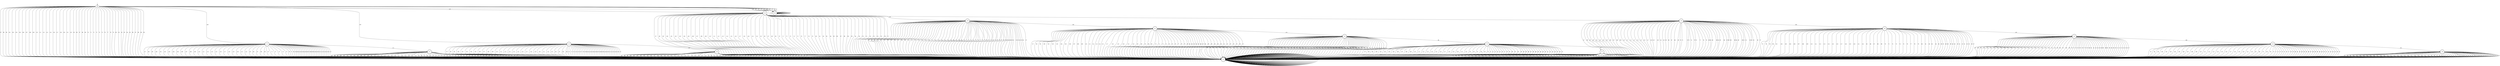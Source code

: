 digraph fa {
	110 [label=110]
	111 [label=111]
	112 [label=112]
	113 [label=113]
	114 [label=114]
	115 [label=115]
	116 [label=116]
	117 [label=117]
	118 [label=118]
	119 [label=119]
	120 [label=120]
	121 [label=121]
	122 [label=122]
	123 [label=123]
	124 [label=124]
	125 [label=125]
	126 [label=126]
	127 [label=127]
	110
	111 [shape=doublecircle]
	112 [shape=doublecircle]
	113 [shape=doublecircle]
	114 [shape=doublecircle]
	115 [shape=doublecircle]
	116 [shape=doublecircle]
	117 [shape=doublecircle]
	118 [shape=doublecircle]
	119 [shape=doublecircle]
	120 [shape=doublecircle]
	121 [shape=doublecircle]
	122 [shape=doublecircle]
	123 [shape=doublecircle]
	124 [shape=doublecircle]
	125 [shape=doublecircle]
	126 [shape=doublecircle]
	127 [shape=doublecircle]
	110 -> 111 [label=97]
	110 -> 111 [label=98]
	110 -> 111 [label=99]
	110 -> 112 [label=100]
	110 -> 111 [label=101]
	110 -> 111 [label=102]
	110 -> 111 [label=103]
	110 -> 111 [label=104]
	110 -> 113 [label=105]
	110 -> 111 [label=106]
	110 -> 111 [label=107]
	110 -> 111 [label=108]
	110 -> 111 [label=109]
	110 -> 111 [label=110]
	110 -> 111 [label=111]
	110 -> 111 [label=112]
	110 -> 111 [label=113]
	110 -> 111 [label=114]
	110 -> 114 [label=115]
	110 -> 111 [label=116]
	110 -> 111 [label=117]
	110 -> 111 [label=118]
	110 -> 115 [label=119]
	110 -> 111 [label=120]
	110 -> 111 [label=121]
	110 -> 111 [label=122]
	110 -> 111 [label=65]
	110 -> 111 [label=66]
	110 -> 111 [label=67]
	110 -> 111 [label=68]
	110 -> 111 [label=69]
	110 -> 111 [label=70]
	110 -> 111 [label=71]
	110 -> 111 [label=72]
	110 -> 111 [label=73]
	110 -> 111 [label=74]
	110 -> 111 [label=75]
	110 -> 111 [label=76]
	110 -> 111 [label=77]
	110 -> 111 [label=78]
	110 -> 111 [label=79]
	110 -> 111 [label=80]
	110 -> 111 [label=81]
	110 -> 111 [label=82]
	110 -> 111 [label=83]
	110 -> 111 [label=84]
	110 -> 111 [label=85]
	110 -> 111 [label=86]
	110 -> 111 [label=87]
	110 -> 111 [label=88]
	110 -> 111 [label=89]
	110 -> 111 [label=90]
	110 -> 116 [label=48]
	110 -> 116 [label=49]
	110 -> 116 [label=50]
	110 -> 116 [label=51]
	110 -> 116 [label=52]
	110 -> 116 [label=53]
	110 -> 116 [label=54]
	110 -> 116 [label=55]
	110 -> 116 [label=56]
	110 -> 116 [label=57]
	111 -> 111 [label=97]
	111 -> 111 [label=98]
	111 -> 111 [label=99]
	111 -> 111 [label=100]
	111 -> 111 [label=101]
	111 -> 111 [label=102]
	111 -> 111 [label=103]
	111 -> 111 [label=104]
	111 -> 111 [label=105]
	111 -> 111 [label=106]
	111 -> 111 [label=107]
	111 -> 111 [label=108]
	111 -> 111 [label=109]
	111 -> 111 [label=110]
	111 -> 111 [label=111]
	111 -> 111 [label=112]
	111 -> 111 [label=113]
	111 -> 111 [label=114]
	111 -> 111 [label=115]
	111 -> 111 [label=116]
	111 -> 111 [label=117]
	111 -> 111 [label=118]
	111 -> 111 [label=119]
	111 -> 111 [label=120]
	111 -> 111 [label=121]
	111 -> 111 [label=122]
	111 -> 111 [label=65]
	111 -> 111 [label=66]
	111 -> 111 [label=67]
	111 -> 111 [label=68]
	111 -> 111 [label=69]
	111 -> 111 [label=70]
	111 -> 111 [label=71]
	111 -> 111 [label=72]
	111 -> 111 [label=73]
	111 -> 111 [label=74]
	111 -> 111 [label=75]
	111 -> 111 [label=76]
	111 -> 111 [label=77]
	111 -> 111 [label=78]
	111 -> 111 [label=79]
	111 -> 111 [label=80]
	111 -> 111 [label=81]
	111 -> 111 [label=82]
	111 -> 111 [label=83]
	111 -> 111 [label=84]
	111 -> 111 [label=85]
	111 -> 111 [label=86]
	111 -> 111 [label=87]
	111 -> 111 [label=88]
	111 -> 111 [label=89]
	111 -> 111 [label=90]
	111 -> 111 [label=48]
	111 -> 111 [label=49]
	111 -> 111 [label=50]
	111 -> 111 [label=51]
	111 -> 111 [label=52]
	111 -> 111 [label=53]
	111 -> 111 [label=54]
	111 -> 111 [label=55]
	111 -> 111 [label=56]
	111 -> 111 [label=57]
	112 -> 111 [label=97]
	112 -> 111 [label=98]
	112 -> 111 [label=99]
	112 -> 111 [label=100]
	112 -> 111 [label=101]
	112 -> 111 [label=102]
	112 -> 111 [label=103]
	112 -> 111 [label=104]
	112 -> 111 [label=105]
	112 -> 111 [label=106]
	112 -> 111 [label=107]
	112 -> 111 [label=108]
	112 -> 111 [label=109]
	112 -> 111 [label=110]
	112 -> 117 [label=111]
	112 -> 111 [label=112]
	112 -> 111 [label=113]
	112 -> 111 [label=114]
	112 -> 111 [label=115]
	112 -> 111 [label=116]
	112 -> 111 [label=117]
	112 -> 111 [label=118]
	112 -> 111 [label=119]
	112 -> 111 [label=120]
	112 -> 111 [label=121]
	112 -> 111 [label=122]
	112 -> 111 [label=65]
	112 -> 111 [label=66]
	112 -> 111 [label=67]
	112 -> 111 [label=68]
	112 -> 111 [label=69]
	112 -> 111 [label=70]
	112 -> 111 [label=71]
	112 -> 111 [label=72]
	112 -> 111 [label=73]
	112 -> 111 [label=74]
	112 -> 111 [label=75]
	112 -> 111 [label=76]
	112 -> 111 [label=77]
	112 -> 111 [label=78]
	112 -> 111 [label=79]
	112 -> 111 [label=80]
	112 -> 111 [label=81]
	112 -> 111 [label=82]
	112 -> 111 [label=83]
	112 -> 111 [label=84]
	112 -> 111 [label=85]
	112 -> 111 [label=86]
	112 -> 111 [label=87]
	112 -> 111 [label=88]
	112 -> 111 [label=89]
	112 -> 111 [label=90]
	112 -> 111 [label=48]
	112 -> 111 [label=49]
	112 -> 111 [label=50]
	112 -> 111 [label=51]
	112 -> 111 [label=52]
	112 -> 111 [label=53]
	112 -> 111 [label=54]
	112 -> 111 [label=55]
	112 -> 111 [label=56]
	112 -> 111 [label=57]
	113 -> 111 [label=97]
	113 -> 111 [label=98]
	113 -> 111 [label=99]
	113 -> 111 [label=100]
	113 -> 111 [label=101]
	113 -> 118 [label=102]
	113 -> 111 [label=103]
	113 -> 111 [label=104]
	113 -> 111 [label=105]
	113 -> 111 [label=106]
	113 -> 111 [label=107]
	113 -> 111 [label=108]
	113 -> 111 [label=109]
	113 -> 111 [label=110]
	113 -> 111 [label=111]
	113 -> 111 [label=112]
	113 -> 111 [label=113]
	113 -> 111 [label=114]
	113 -> 111 [label=115]
	113 -> 111 [label=116]
	113 -> 111 [label=117]
	113 -> 111 [label=118]
	113 -> 111 [label=119]
	113 -> 111 [label=120]
	113 -> 111 [label=121]
	113 -> 111 [label=122]
	113 -> 111 [label=65]
	113 -> 111 [label=66]
	113 -> 111 [label=67]
	113 -> 111 [label=68]
	113 -> 111 [label=69]
	113 -> 111 [label=70]
	113 -> 111 [label=71]
	113 -> 111 [label=72]
	113 -> 111 [label=73]
	113 -> 111 [label=74]
	113 -> 111 [label=75]
	113 -> 111 [label=76]
	113 -> 111 [label=77]
	113 -> 111 [label=78]
	113 -> 111 [label=79]
	113 -> 111 [label=80]
	113 -> 111 [label=81]
	113 -> 111 [label=82]
	113 -> 111 [label=83]
	113 -> 111 [label=84]
	113 -> 111 [label=85]
	113 -> 111 [label=86]
	113 -> 111 [label=87]
	113 -> 111 [label=88]
	113 -> 111 [label=89]
	113 -> 111 [label=90]
	113 -> 111 [label=48]
	113 -> 111 [label=49]
	113 -> 111 [label=50]
	113 -> 111 [label=51]
	113 -> 111 [label=52]
	113 -> 111 [label=53]
	113 -> 111 [label=54]
	113 -> 111 [label=55]
	113 -> 111 [label=56]
	113 -> 111 [label=57]
	114 -> 111 [label=97]
	114 -> 111 [label=98]
	114 -> 111 [label=99]
	114 -> 111 [label=100]
	114 -> 111 [label=101]
	114 -> 111 [label=102]
	114 -> 111 [label=103]
	114 -> 111 [label=104]
	114 -> 111 [label=105]
	114 -> 111 [label=106]
	114 -> 111 [label=107]
	114 -> 111 [label=108]
	114 -> 111 [label=109]
	114 -> 111 [label=110]
	114 -> 111 [label=111]
	114 -> 111 [label=112]
	114 -> 111 [label=113]
	114 -> 111 [label=114]
	114 -> 111 [label=115]
	114 -> 111 [label=116]
	114 -> 111 [label=117]
	114 -> 111 [label=118]
	114 -> 119 [label=119]
	114 -> 111 [label=120]
	114 -> 111 [label=121]
	114 -> 111 [label=122]
	114 -> 111 [label=65]
	114 -> 111 [label=66]
	114 -> 111 [label=67]
	114 -> 111 [label=68]
	114 -> 111 [label=69]
	114 -> 111 [label=70]
	114 -> 111 [label=71]
	114 -> 111 [label=72]
	114 -> 111 [label=73]
	114 -> 111 [label=74]
	114 -> 111 [label=75]
	114 -> 111 [label=76]
	114 -> 111 [label=77]
	114 -> 111 [label=78]
	114 -> 111 [label=79]
	114 -> 111 [label=80]
	114 -> 111 [label=81]
	114 -> 111 [label=82]
	114 -> 111 [label=83]
	114 -> 111 [label=84]
	114 -> 111 [label=85]
	114 -> 111 [label=86]
	114 -> 111 [label=87]
	114 -> 111 [label=88]
	114 -> 111 [label=89]
	114 -> 111 [label=90]
	114 -> 111 [label=48]
	114 -> 111 [label=49]
	114 -> 111 [label=50]
	114 -> 111 [label=51]
	114 -> 111 [label=52]
	114 -> 111 [label=53]
	114 -> 111 [label=54]
	114 -> 111 [label=55]
	114 -> 111 [label=56]
	114 -> 111 [label=57]
	115 -> 111 [label=97]
	115 -> 111 [label=98]
	115 -> 111 [label=99]
	115 -> 111 [label=100]
	115 -> 111 [label=101]
	115 -> 111 [label=102]
	115 -> 111 [label=103]
	115 -> 120 [label=104]
	115 -> 111 [label=105]
	115 -> 111 [label=106]
	115 -> 111 [label=107]
	115 -> 111 [label=108]
	115 -> 111 [label=109]
	115 -> 111 [label=110]
	115 -> 111 [label=111]
	115 -> 111 [label=112]
	115 -> 111 [label=113]
	115 -> 111 [label=114]
	115 -> 111 [label=115]
	115 -> 111 [label=116]
	115 -> 111 [label=117]
	115 -> 111 [label=118]
	115 -> 111 [label=119]
	115 -> 111 [label=120]
	115 -> 111 [label=121]
	115 -> 111 [label=122]
	115 -> 111 [label=65]
	115 -> 111 [label=66]
	115 -> 111 [label=67]
	115 -> 111 [label=68]
	115 -> 111 [label=69]
	115 -> 111 [label=70]
	115 -> 111 [label=71]
	115 -> 111 [label=72]
	115 -> 111 [label=73]
	115 -> 111 [label=74]
	115 -> 111 [label=75]
	115 -> 111 [label=76]
	115 -> 111 [label=77]
	115 -> 111 [label=78]
	115 -> 111 [label=79]
	115 -> 111 [label=80]
	115 -> 111 [label=81]
	115 -> 111 [label=82]
	115 -> 111 [label=83]
	115 -> 111 [label=84]
	115 -> 111 [label=85]
	115 -> 111 [label=86]
	115 -> 111 [label=87]
	115 -> 111 [label=88]
	115 -> 111 [label=89]
	115 -> 111 [label=90]
	115 -> 111 [label=48]
	115 -> 111 [label=49]
	115 -> 111 [label=50]
	115 -> 111 [label=51]
	115 -> 111 [label=52]
	115 -> 111 [label=53]
	115 -> 111 [label=54]
	115 -> 111 [label=55]
	115 -> 111 [label=56]
	115 -> 111 [label=57]
	116 -> 116 [label=48]
	116 -> 116 [label=49]
	116 -> 116 [label=50]
	116 -> 116 [label=51]
	116 -> 116 [label=52]
	116 -> 116 [label=53]
	116 -> 116 [label=54]
	116 -> 116 [label=55]
	116 -> 116 [label=56]
	116 -> 116 [label=57]
	117 -> 111 [label=97]
	117 -> 111 [label=98]
	117 -> 111 [label=99]
	117 -> 111 [label=100]
	117 -> 111 [label=101]
	117 -> 111 [label=102]
	117 -> 111 [label=103]
	117 -> 111 [label=104]
	117 -> 111 [label=105]
	117 -> 111 [label=106]
	117 -> 111 [label=107]
	117 -> 111 [label=108]
	117 -> 111 [label=109]
	117 -> 111 [label=110]
	117 -> 111 [label=111]
	117 -> 111 [label=112]
	117 -> 111 [label=113]
	117 -> 111 [label=114]
	117 -> 111 [label=115]
	117 -> 111 [label=116]
	117 -> 111 [label=117]
	117 -> 111 [label=118]
	117 -> 111 [label=119]
	117 -> 111 [label=120]
	117 -> 111 [label=121]
	117 -> 111 [label=122]
	117 -> 111 [label=65]
	117 -> 111 [label=66]
	117 -> 111 [label=67]
	117 -> 111 [label=68]
	117 -> 111 [label=69]
	117 -> 111 [label=70]
	117 -> 111 [label=71]
	117 -> 111 [label=72]
	117 -> 111 [label=73]
	117 -> 111 [label=74]
	117 -> 111 [label=75]
	117 -> 111 [label=76]
	117 -> 111 [label=77]
	117 -> 111 [label=78]
	117 -> 111 [label=79]
	117 -> 111 [label=80]
	117 -> 111 [label=81]
	117 -> 111 [label=82]
	117 -> 111 [label=83]
	117 -> 111 [label=84]
	117 -> 111 [label=85]
	117 -> 111 [label=86]
	117 -> 111 [label=87]
	117 -> 111 [label=88]
	117 -> 111 [label=89]
	117 -> 111 [label=90]
	117 -> 111 [label=48]
	117 -> 111 [label=49]
	117 -> 111 [label=50]
	117 -> 111 [label=51]
	117 -> 111 [label=52]
	117 -> 111 [label=53]
	117 -> 111 [label=54]
	117 -> 111 [label=55]
	117 -> 111 [label=56]
	117 -> 111 [label=57]
	118 -> 111 [label=97]
	118 -> 111 [label=98]
	118 -> 111 [label=99]
	118 -> 111 [label=100]
	118 -> 111 [label=101]
	118 -> 111 [label=102]
	118 -> 111 [label=103]
	118 -> 111 [label=104]
	118 -> 111 [label=105]
	118 -> 111 [label=106]
	118 -> 111 [label=107]
	118 -> 111 [label=108]
	118 -> 111 [label=109]
	118 -> 111 [label=110]
	118 -> 111 [label=111]
	118 -> 111 [label=112]
	118 -> 111 [label=113]
	118 -> 111 [label=114]
	118 -> 111 [label=115]
	118 -> 111 [label=116]
	118 -> 111 [label=117]
	118 -> 111 [label=118]
	118 -> 111 [label=119]
	118 -> 111 [label=120]
	118 -> 111 [label=121]
	118 -> 111 [label=122]
	118 -> 111 [label=65]
	118 -> 111 [label=66]
	118 -> 111 [label=67]
	118 -> 111 [label=68]
	118 -> 111 [label=69]
	118 -> 111 [label=70]
	118 -> 111 [label=71]
	118 -> 111 [label=72]
	118 -> 111 [label=73]
	118 -> 111 [label=74]
	118 -> 111 [label=75]
	118 -> 111 [label=76]
	118 -> 111 [label=77]
	118 -> 111 [label=78]
	118 -> 111 [label=79]
	118 -> 111 [label=80]
	118 -> 111 [label=81]
	118 -> 111 [label=82]
	118 -> 111 [label=83]
	118 -> 111 [label=84]
	118 -> 111 [label=85]
	118 -> 111 [label=86]
	118 -> 111 [label=87]
	118 -> 111 [label=88]
	118 -> 111 [label=89]
	118 -> 111 [label=90]
	118 -> 111 [label=48]
	118 -> 111 [label=49]
	118 -> 111 [label=50]
	118 -> 111 [label=51]
	118 -> 111 [label=52]
	118 -> 111 [label=53]
	118 -> 111 [label=54]
	118 -> 111 [label=55]
	118 -> 111 [label=56]
	118 -> 111 [label=57]
	119 -> 111 [label=97]
	119 -> 111 [label=98]
	119 -> 111 [label=99]
	119 -> 111 [label=100]
	119 -> 111 [label=101]
	119 -> 111 [label=102]
	119 -> 111 [label=103]
	119 -> 111 [label=104]
	119 -> 121 [label=105]
	119 -> 111 [label=106]
	119 -> 111 [label=107]
	119 -> 111 [label=108]
	119 -> 111 [label=109]
	119 -> 111 [label=110]
	119 -> 111 [label=111]
	119 -> 111 [label=112]
	119 -> 111 [label=113]
	119 -> 111 [label=114]
	119 -> 111 [label=115]
	119 -> 111 [label=116]
	119 -> 111 [label=117]
	119 -> 111 [label=118]
	119 -> 111 [label=119]
	119 -> 111 [label=120]
	119 -> 111 [label=121]
	119 -> 111 [label=122]
	119 -> 111 [label=65]
	119 -> 111 [label=66]
	119 -> 111 [label=67]
	119 -> 111 [label=68]
	119 -> 111 [label=69]
	119 -> 111 [label=70]
	119 -> 111 [label=71]
	119 -> 111 [label=72]
	119 -> 111 [label=73]
	119 -> 111 [label=74]
	119 -> 111 [label=75]
	119 -> 111 [label=76]
	119 -> 111 [label=77]
	119 -> 111 [label=78]
	119 -> 111 [label=79]
	119 -> 111 [label=80]
	119 -> 111 [label=81]
	119 -> 111 [label=82]
	119 -> 111 [label=83]
	119 -> 111 [label=84]
	119 -> 111 [label=85]
	119 -> 111 [label=86]
	119 -> 111 [label=87]
	119 -> 111 [label=88]
	119 -> 111 [label=89]
	119 -> 111 [label=90]
	119 -> 111 [label=48]
	119 -> 111 [label=49]
	119 -> 111 [label=50]
	119 -> 111 [label=51]
	119 -> 111 [label=52]
	119 -> 111 [label=53]
	119 -> 111 [label=54]
	119 -> 111 [label=55]
	119 -> 111 [label=56]
	119 -> 111 [label=57]
	120 -> 111 [label=97]
	120 -> 111 [label=98]
	120 -> 111 [label=99]
	120 -> 111 [label=100]
	120 -> 111 [label=101]
	120 -> 111 [label=102]
	120 -> 111 [label=103]
	120 -> 111 [label=104]
	120 -> 122 [label=105]
	120 -> 111 [label=106]
	120 -> 111 [label=107]
	120 -> 111 [label=108]
	120 -> 111 [label=109]
	120 -> 111 [label=110]
	120 -> 111 [label=111]
	120 -> 111 [label=112]
	120 -> 111 [label=113]
	120 -> 111 [label=114]
	120 -> 111 [label=115]
	120 -> 111 [label=116]
	120 -> 111 [label=117]
	120 -> 111 [label=118]
	120 -> 111 [label=119]
	120 -> 111 [label=120]
	120 -> 111 [label=121]
	120 -> 111 [label=122]
	120 -> 111 [label=65]
	120 -> 111 [label=66]
	120 -> 111 [label=67]
	120 -> 111 [label=68]
	120 -> 111 [label=69]
	120 -> 111 [label=70]
	120 -> 111 [label=71]
	120 -> 111 [label=72]
	120 -> 111 [label=73]
	120 -> 111 [label=74]
	120 -> 111 [label=75]
	120 -> 111 [label=76]
	120 -> 111 [label=77]
	120 -> 111 [label=78]
	120 -> 111 [label=79]
	120 -> 111 [label=80]
	120 -> 111 [label=81]
	120 -> 111 [label=82]
	120 -> 111 [label=83]
	120 -> 111 [label=84]
	120 -> 111 [label=85]
	120 -> 111 [label=86]
	120 -> 111 [label=87]
	120 -> 111 [label=88]
	120 -> 111 [label=89]
	120 -> 111 [label=90]
	120 -> 111 [label=48]
	120 -> 111 [label=49]
	120 -> 111 [label=50]
	120 -> 111 [label=51]
	120 -> 111 [label=52]
	120 -> 111 [label=53]
	120 -> 111 [label=54]
	120 -> 111 [label=55]
	120 -> 111 [label=56]
	120 -> 111 [label=57]
	121 -> 111 [label=97]
	121 -> 111 [label=98]
	121 -> 111 [label=99]
	121 -> 111 [label=100]
	121 -> 111 [label=101]
	121 -> 111 [label=102]
	121 -> 111 [label=103]
	121 -> 111 [label=104]
	121 -> 111 [label=105]
	121 -> 111 [label=106]
	121 -> 111 [label=107]
	121 -> 111 [label=108]
	121 -> 111 [label=109]
	121 -> 111 [label=110]
	121 -> 111 [label=111]
	121 -> 111 [label=112]
	121 -> 111 [label=113]
	121 -> 111 [label=114]
	121 -> 111 [label=115]
	121 -> 123 [label=116]
	121 -> 111 [label=117]
	121 -> 111 [label=118]
	121 -> 111 [label=119]
	121 -> 111 [label=120]
	121 -> 111 [label=121]
	121 -> 111 [label=122]
	121 -> 111 [label=65]
	121 -> 111 [label=66]
	121 -> 111 [label=67]
	121 -> 111 [label=68]
	121 -> 111 [label=69]
	121 -> 111 [label=70]
	121 -> 111 [label=71]
	121 -> 111 [label=72]
	121 -> 111 [label=73]
	121 -> 111 [label=74]
	121 -> 111 [label=75]
	121 -> 111 [label=76]
	121 -> 111 [label=77]
	121 -> 111 [label=78]
	121 -> 111 [label=79]
	121 -> 111 [label=80]
	121 -> 111 [label=81]
	121 -> 111 [label=82]
	121 -> 111 [label=83]
	121 -> 111 [label=84]
	121 -> 111 [label=85]
	121 -> 111 [label=86]
	121 -> 111 [label=87]
	121 -> 111 [label=88]
	121 -> 111 [label=89]
	121 -> 111 [label=90]
	121 -> 111 [label=48]
	121 -> 111 [label=49]
	121 -> 111 [label=50]
	121 -> 111 [label=51]
	121 -> 111 [label=52]
	121 -> 111 [label=53]
	121 -> 111 [label=54]
	121 -> 111 [label=55]
	121 -> 111 [label=56]
	121 -> 111 [label=57]
	122 -> 111 [label=97]
	122 -> 111 [label=98]
	122 -> 111 [label=99]
	122 -> 111 [label=100]
	122 -> 111 [label=101]
	122 -> 111 [label=102]
	122 -> 111 [label=103]
	122 -> 111 [label=104]
	122 -> 111 [label=105]
	122 -> 111 [label=106]
	122 -> 111 [label=107]
	122 -> 124 [label=108]
	122 -> 111 [label=109]
	122 -> 111 [label=110]
	122 -> 111 [label=111]
	122 -> 111 [label=112]
	122 -> 111 [label=113]
	122 -> 111 [label=114]
	122 -> 111 [label=115]
	122 -> 111 [label=116]
	122 -> 111 [label=117]
	122 -> 111 [label=118]
	122 -> 111 [label=119]
	122 -> 111 [label=120]
	122 -> 111 [label=121]
	122 -> 111 [label=122]
	122 -> 111 [label=65]
	122 -> 111 [label=66]
	122 -> 111 [label=67]
	122 -> 111 [label=68]
	122 -> 111 [label=69]
	122 -> 111 [label=70]
	122 -> 111 [label=71]
	122 -> 111 [label=72]
	122 -> 111 [label=73]
	122 -> 111 [label=74]
	122 -> 111 [label=75]
	122 -> 111 [label=76]
	122 -> 111 [label=77]
	122 -> 111 [label=78]
	122 -> 111 [label=79]
	122 -> 111 [label=80]
	122 -> 111 [label=81]
	122 -> 111 [label=82]
	122 -> 111 [label=83]
	122 -> 111 [label=84]
	122 -> 111 [label=85]
	122 -> 111 [label=86]
	122 -> 111 [label=87]
	122 -> 111 [label=88]
	122 -> 111 [label=89]
	122 -> 111 [label=90]
	122 -> 111 [label=48]
	122 -> 111 [label=49]
	122 -> 111 [label=50]
	122 -> 111 [label=51]
	122 -> 111 [label=52]
	122 -> 111 [label=53]
	122 -> 111 [label=54]
	122 -> 111 [label=55]
	122 -> 111 [label=56]
	122 -> 111 [label=57]
	123 -> 111 [label=97]
	123 -> 111 [label=98]
	123 -> 125 [label=99]
	123 -> 111 [label=100]
	123 -> 111 [label=101]
	123 -> 111 [label=102]
	123 -> 111 [label=103]
	123 -> 111 [label=104]
	123 -> 111 [label=105]
	123 -> 111 [label=106]
	123 -> 111 [label=107]
	123 -> 111 [label=108]
	123 -> 111 [label=109]
	123 -> 111 [label=110]
	123 -> 111 [label=111]
	123 -> 111 [label=112]
	123 -> 111 [label=113]
	123 -> 111 [label=114]
	123 -> 111 [label=115]
	123 -> 111 [label=116]
	123 -> 111 [label=117]
	123 -> 111 [label=118]
	123 -> 111 [label=119]
	123 -> 111 [label=120]
	123 -> 111 [label=121]
	123 -> 111 [label=122]
	123 -> 111 [label=65]
	123 -> 111 [label=66]
	123 -> 111 [label=67]
	123 -> 111 [label=68]
	123 -> 111 [label=69]
	123 -> 111 [label=70]
	123 -> 111 [label=71]
	123 -> 111 [label=72]
	123 -> 111 [label=73]
	123 -> 111 [label=74]
	123 -> 111 [label=75]
	123 -> 111 [label=76]
	123 -> 111 [label=77]
	123 -> 111 [label=78]
	123 -> 111 [label=79]
	123 -> 111 [label=80]
	123 -> 111 [label=81]
	123 -> 111 [label=82]
	123 -> 111 [label=83]
	123 -> 111 [label=84]
	123 -> 111 [label=85]
	123 -> 111 [label=86]
	123 -> 111 [label=87]
	123 -> 111 [label=88]
	123 -> 111 [label=89]
	123 -> 111 [label=90]
	123 -> 111 [label=48]
	123 -> 111 [label=49]
	123 -> 111 [label=50]
	123 -> 111 [label=51]
	123 -> 111 [label=52]
	123 -> 111 [label=53]
	123 -> 111 [label=54]
	123 -> 111 [label=55]
	123 -> 111 [label=56]
	123 -> 111 [label=57]
	124 -> 111 [label=97]
	124 -> 111 [label=98]
	124 -> 111 [label=99]
	124 -> 111 [label=100]
	124 -> 126 [label=101]
	124 -> 111 [label=102]
	124 -> 111 [label=103]
	124 -> 111 [label=104]
	124 -> 111 [label=105]
	124 -> 111 [label=106]
	124 -> 111 [label=107]
	124 -> 111 [label=108]
	124 -> 111 [label=109]
	124 -> 111 [label=110]
	124 -> 111 [label=111]
	124 -> 111 [label=112]
	124 -> 111 [label=113]
	124 -> 111 [label=114]
	124 -> 111 [label=115]
	124 -> 111 [label=116]
	124 -> 111 [label=117]
	124 -> 111 [label=118]
	124 -> 111 [label=119]
	124 -> 111 [label=120]
	124 -> 111 [label=121]
	124 -> 111 [label=122]
	124 -> 111 [label=65]
	124 -> 111 [label=66]
	124 -> 111 [label=67]
	124 -> 111 [label=68]
	124 -> 111 [label=69]
	124 -> 111 [label=70]
	124 -> 111 [label=71]
	124 -> 111 [label=72]
	124 -> 111 [label=73]
	124 -> 111 [label=74]
	124 -> 111 [label=75]
	124 -> 111 [label=76]
	124 -> 111 [label=77]
	124 -> 111 [label=78]
	124 -> 111 [label=79]
	124 -> 111 [label=80]
	124 -> 111 [label=81]
	124 -> 111 [label=82]
	124 -> 111 [label=83]
	124 -> 111 [label=84]
	124 -> 111 [label=85]
	124 -> 111 [label=86]
	124 -> 111 [label=87]
	124 -> 111 [label=88]
	124 -> 111 [label=89]
	124 -> 111 [label=90]
	124 -> 111 [label=48]
	124 -> 111 [label=49]
	124 -> 111 [label=50]
	124 -> 111 [label=51]
	124 -> 111 [label=52]
	124 -> 111 [label=53]
	124 -> 111 [label=54]
	124 -> 111 [label=55]
	124 -> 111 [label=56]
	124 -> 111 [label=57]
	125 -> 111 [label=97]
	125 -> 111 [label=98]
	125 -> 111 [label=99]
	125 -> 111 [label=100]
	125 -> 111 [label=101]
	125 -> 111 [label=102]
	125 -> 111 [label=103]
	125 -> 127 [label=104]
	125 -> 111 [label=105]
	125 -> 111 [label=106]
	125 -> 111 [label=107]
	125 -> 111 [label=108]
	125 -> 111 [label=109]
	125 -> 111 [label=110]
	125 -> 111 [label=111]
	125 -> 111 [label=112]
	125 -> 111 [label=113]
	125 -> 111 [label=114]
	125 -> 111 [label=115]
	125 -> 111 [label=116]
	125 -> 111 [label=117]
	125 -> 111 [label=118]
	125 -> 111 [label=119]
	125 -> 111 [label=120]
	125 -> 111 [label=121]
	125 -> 111 [label=122]
	125 -> 111 [label=65]
	125 -> 111 [label=66]
	125 -> 111 [label=67]
	125 -> 111 [label=68]
	125 -> 111 [label=69]
	125 -> 111 [label=70]
	125 -> 111 [label=71]
	125 -> 111 [label=72]
	125 -> 111 [label=73]
	125 -> 111 [label=74]
	125 -> 111 [label=75]
	125 -> 111 [label=76]
	125 -> 111 [label=77]
	125 -> 111 [label=78]
	125 -> 111 [label=79]
	125 -> 111 [label=80]
	125 -> 111 [label=81]
	125 -> 111 [label=82]
	125 -> 111 [label=83]
	125 -> 111 [label=84]
	125 -> 111 [label=85]
	125 -> 111 [label=86]
	125 -> 111 [label=87]
	125 -> 111 [label=88]
	125 -> 111 [label=89]
	125 -> 111 [label=90]
	125 -> 111 [label=48]
	125 -> 111 [label=49]
	125 -> 111 [label=50]
	125 -> 111 [label=51]
	125 -> 111 [label=52]
	125 -> 111 [label=53]
	125 -> 111 [label=54]
	125 -> 111 [label=55]
	125 -> 111 [label=56]
	125 -> 111 [label=57]
	126 -> 111 [label=97]
	126 -> 111 [label=98]
	126 -> 111 [label=99]
	126 -> 111 [label=100]
	126 -> 111 [label=101]
	126 -> 111 [label=102]
	126 -> 111 [label=103]
	126 -> 111 [label=104]
	126 -> 111 [label=105]
	126 -> 111 [label=106]
	126 -> 111 [label=107]
	126 -> 111 [label=108]
	126 -> 111 [label=109]
	126 -> 111 [label=110]
	126 -> 111 [label=111]
	126 -> 111 [label=112]
	126 -> 111 [label=113]
	126 -> 111 [label=114]
	126 -> 111 [label=115]
	126 -> 111 [label=116]
	126 -> 111 [label=117]
	126 -> 111 [label=118]
	126 -> 111 [label=119]
	126 -> 111 [label=120]
	126 -> 111 [label=121]
	126 -> 111 [label=122]
	126 -> 111 [label=65]
	126 -> 111 [label=66]
	126 -> 111 [label=67]
	126 -> 111 [label=68]
	126 -> 111 [label=69]
	126 -> 111 [label=70]
	126 -> 111 [label=71]
	126 -> 111 [label=72]
	126 -> 111 [label=73]
	126 -> 111 [label=74]
	126 -> 111 [label=75]
	126 -> 111 [label=76]
	126 -> 111 [label=77]
	126 -> 111 [label=78]
	126 -> 111 [label=79]
	126 -> 111 [label=80]
	126 -> 111 [label=81]
	126 -> 111 [label=82]
	126 -> 111 [label=83]
	126 -> 111 [label=84]
	126 -> 111 [label=85]
	126 -> 111 [label=86]
	126 -> 111 [label=87]
	126 -> 111 [label=88]
	126 -> 111 [label=89]
	126 -> 111 [label=90]
	126 -> 111 [label=48]
	126 -> 111 [label=49]
	126 -> 111 [label=50]
	126 -> 111 [label=51]
	126 -> 111 [label=52]
	126 -> 111 [label=53]
	126 -> 111 [label=54]
	126 -> 111 [label=55]
	126 -> 111 [label=56]
	126 -> 111 [label=57]
	127 -> 111 [label=97]
	127 -> 111 [label=98]
	127 -> 111 [label=99]
	127 -> 111 [label=100]
	127 -> 111 [label=101]
	127 -> 111 [label=102]
	127 -> 111 [label=103]
	127 -> 111 [label=104]
	127 -> 111 [label=105]
	127 -> 111 [label=106]
	127 -> 111 [label=107]
	127 -> 111 [label=108]
	127 -> 111 [label=109]
	127 -> 111 [label=110]
	127 -> 111 [label=111]
	127 -> 111 [label=112]
	127 -> 111 [label=113]
	127 -> 111 [label=114]
	127 -> 111 [label=115]
	127 -> 111 [label=116]
	127 -> 111 [label=117]
	127 -> 111 [label=118]
	127 -> 111 [label=119]
	127 -> 111 [label=120]
	127 -> 111 [label=121]
	127 -> 111 [label=122]
	127 -> 111 [label=65]
	127 -> 111 [label=66]
	127 -> 111 [label=67]
	127 -> 111 [label=68]
	127 -> 111 [label=69]
	127 -> 111 [label=70]
	127 -> 111 [label=71]
	127 -> 111 [label=72]
	127 -> 111 [label=73]
	127 -> 111 [label=74]
	127 -> 111 [label=75]
	127 -> 111 [label=76]
	127 -> 111 [label=77]
	127 -> 111 [label=78]
	127 -> 111 [label=79]
	127 -> 111 [label=80]
	127 -> 111 [label=81]
	127 -> 111 [label=82]
	127 -> 111 [label=83]
	127 -> 111 [label=84]
	127 -> 111 [label=85]
	127 -> 111 [label=86]
	127 -> 111 [label=87]
	127 -> 111 [label=88]
	127 -> 111 [label=89]
	127 -> 111 [label=90]
	127 -> 111 [label=48]
	127 -> 111 [label=49]
	127 -> 111 [label=50]
	127 -> 111 [label=51]
	127 -> 111 [label=52]
	127 -> 111 [label=53]
	127 -> 111 [label=54]
	127 -> 111 [label=55]
	127 -> 111 [label=56]
	127 -> 111 [label=57]
	"" [shape=plaintext]
	"" -> 110
}
